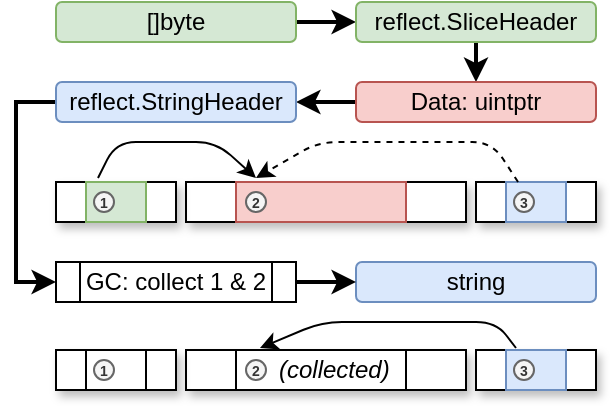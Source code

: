 <mxfile version="13.1.3" type="device"><diagram id="tb5KP4NGmX6y_B8UpuIi" name="Page-1"><mxGraphModel dx="868" dy="448" grid="1" gridSize="10" guides="1" tooltips="1" connect="1" arrows="1" fold="1" page="1" pageScale="1" pageWidth="1169" pageHeight="827" math="0" shadow="0"><root><mxCell id="0"/><mxCell id="1" parent="0"/><mxCell id="6dwACaImqM_ox17DxsKs-31" style="edgeStyle=orthogonalEdgeStyle;rounded=0;orthogonalLoop=1;jettySize=auto;html=1;exitX=1;exitY=0.5;exitDx=0;exitDy=0;entryX=0;entryY=0.5;entryDx=0;entryDy=0;strokeWidth=2;" edge="1" parent="1" source="6dwACaImqM_ox17DxsKs-1" target="6dwACaImqM_ox17DxsKs-2"><mxGeometry relative="1" as="geometry"/></mxCell><mxCell id="6dwACaImqM_ox17DxsKs-1" value="[]byte" style="rounded=1;whiteSpace=wrap;html=1;fillColor=#d5e8d4;strokeColor=#82b366;" vertex="1" parent="1"><mxGeometry x="520" y="120" width="120" height="20" as="geometry"/></mxCell><mxCell id="6dwACaImqM_ox17DxsKs-32" style="edgeStyle=orthogonalEdgeStyle;rounded=0;orthogonalLoop=1;jettySize=auto;html=1;exitX=0.5;exitY=1;exitDx=0;exitDy=0;entryX=0.5;entryY=0;entryDx=0;entryDy=0;strokeWidth=2;" edge="1" parent="1" source="6dwACaImqM_ox17DxsKs-2" target="6dwACaImqM_ox17DxsKs-3"><mxGeometry relative="1" as="geometry"/></mxCell><mxCell id="6dwACaImqM_ox17DxsKs-2" value="reflect.SliceHeader" style="rounded=1;whiteSpace=wrap;html=1;fillColor=#d5e8d4;strokeColor=#82b366;" vertex="1" parent="1"><mxGeometry x="670" y="120" width="120" height="20" as="geometry"/></mxCell><mxCell id="6dwACaImqM_ox17DxsKs-36" style="edgeStyle=orthogonalEdgeStyle;rounded=0;orthogonalLoop=1;jettySize=auto;html=1;exitX=0;exitY=0.5;exitDx=0;exitDy=0;entryX=1;entryY=0.5;entryDx=0;entryDy=0;strokeWidth=2;" edge="1" parent="1" source="6dwACaImqM_ox17DxsKs-3" target="6dwACaImqM_ox17DxsKs-4"><mxGeometry relative="1" as="geometry"/></mxCell><mxCell id="6dwACaImqM_ox17DxsKs-3" value="Data: uintptr" style="rounded=1;whiteSpace=wrap;html=1;fillColor=#f8cecc;strokeColor=#b85450;" vertex="1" parent="1"><mxGeometry x="670" y="160" width="120" height="20" as="geometry"/></mxCell><mxCell id="6dwACaImqM_ox17DxsKs-34" style="edgeStyle=orthogonalEdgeStyle;rounded=0;orthogonalLoop=1;jettySize=auto;html=1;exitX=0;exitY=0.5;exitDx=0;exitDy=0;entryX=0;entryY=0.5;entryDx=0;entryDy=0;strokeWidth=2;" edge="1" parent="1" source="6dwACaImqM_ox17DxsKs-4" target="6dwACaImqM_ox17DxsKs-6"><mxGeometry relative="1" as="geometry"/></mxCell><mxCell id="6dwACaImqM_ox17DxsKs-4" value="reflect.StringHeader" style="rounded=1;whiteSpace=wrap;html=1;fillColor=#dae8fc;strokeColor=#6c8ebf;" vertex="1" parent="1"><mxGeometry x="520" y="160" width="120" height="20" as="geometry"/></mxCell><mxCell id="6dwACaImqM_ox17DxsKs-5" value="string" style="rounded=1;whiteSpace=wrap;html=1;fillColor=#dae8fc;strokeColor=#6c8ebf;" vertex="1" parent="1"><mxGeometry x="670" y="250" width="120" height="20" as="geometry"/></mxCell><mxCell id="6dwACaImqM_ox17DxsKs-30" style="edgeStyle=orthogonalEdgeStyle;rounded=0;orthogonalLoop=1;jettySize=auto;html=1;exitX=1;exitY=0.5;exitDx=0;exitDy=0;entryX=0;entryY=0.5;entryDx=0;entryDy=0;strokeWidth=2;" edge="1" parent="1" source="6dwACaImqM_ox17DxsKs-6" target="6dwACaImqM_ox17DxsKs-5"><mxGeometry relative="1" as="geometry"/></mxCell><mxCell id="6dwACaImqM_ox17DxsKs-6" value="GC: collect 1 &amp;amp; 2" style="shape=process;whiteSpace=wrap;html=1;backgroundOutline=1;" vertex="1" parent="1"><mxGeometry x="520" y="250" width="120" height="20" as="geometry"/></mxCell><mxCell id="6dwACaImqM_ox17DxsKs-7" value="" style="rounded=0;whiteSpace=wrap;html=1;strokeColor=#000000;comic=0;shadow=1;" vertex="1" parent="1"><mxGeometry x="585" y="210" width="140" height="20" as="geometry"/></mxCell><mxCell id="6dwACaImqM_ox17DxsKs-8" value="" style="rounded=0;whiteSpace=wrap;html=1;strokeColor=#b85450;fillColor=#f8cecc;" vertex="1" parent="1"><mxGeometry x="610" y="210" width="85" height="20" as="geometry"/></mxCell><mxCell id="6dwACaImqM_ox17DxsKs-9" value="" style="verticalLabelPosition=bottom;verticalAlign=top;html=1;shape=mxgraph.basic.rect;fillColor2=none;strokeWidth=1;size=20;indent=5;shadow=1;comic=0;" vertex="1" parent="1"><mxGeometry x="730" y="210" width="60" height="20" as="geometry"/></mxCell><mxCell id="6dwACaImqM_ox17DxsKs-10" value="" style="verticalLabelPosition=bottom;verticalAlign=top;html=1;shape=mxgraph.basic.rect;fillColor2=none;strokeWidth=1;size=20;indent=5;shadow=0;comic=0;fillColor=#dae8fc;strokeColor=#6c8ebf;" vertex="1" parent="1"><mxGeometry x="745" y="210" width="30" height="20" as="geometry"/></mxCell><mxCell id="6dwACaImqM_ox17DxsKs-11" value="" style="verticalLabelPosition=bottom;verticalAlign=top;html=1;shape=mxgraph.basic.rect;fillColor2=none;strokeWidth=1;size=20;indent=5;shadow=1;comic=0;" vertex="1" parent="1"><mxGeometry x="520" y="210" width="60" height="20" as="geometry"/></mxCell><mxCell id="6dwACaImqM_ox17DxsKs-12" value="" style="verticalLabelPosition=bottom;verticalAlign=top;html=1;shape=mxgraph.basic.rect;fillColor2=none;strokeWidth=1;size=20;indent=5;shadow=0;comic=0;fillColor=#d5e8d4;strokeColor=#82b366;" vertex="1" parent="1"><mxGeometry x="535" y="210" width="30" height="20" as="geometry"/></mxCell><mxCell id="6dwACaImqM_ox17DxsKs-13" value="" style="rounded=0;whiteSpace=wrap;html=1;strokeColor=#000000;comic=0;shadow=1;" vertex="1" parent="1"><mxGeometry x="585" y="294" width="140" height="20" as="geometry"/></mxCell><mxCell id="6dwACaImqM_ox17DxsKs-14" value="&lt;i&gt;&amp;nbsp; &amp;nbsp; (collected)&lt;/i&gt;" style="rounded=0;whiteSpace=wrap;html=1;" vertex="1" parent="1"><mxGeometry x="610" y="294" width="85" height="20" as="geometry"/></mxCell><mxCell id="6dwACaImqM_ox17DxsKs-15" value="" style="verticalLabelPosition=bottom;verticalAlign=top;html=1;shape=mxgraph.basic.rect;fillColor2=none;strokeWidth=1;size=20;indent=5;shadow=1;comic=0;" vertex="1" parent="1"><mxGeometry x="730" y="294" width="60" height="20" as="geometry"/></mxCell><mxCell id="6dwACaImqM_ox17DxsKs-16" value="" style="verticalLabelPosition=bottom;verticalAlign=top;html=1;shape=mxgraph.basic.rect;fillColor2=none;strokeWidth=1;size=20;indent=5;shadow=0;comic=0;fillColor=#dae8fc;strokeColor=#6c8ebf;" vertex="1" parent="1"><mxGeometry x="745" y="294" width="30" height="20" as="geometry"/></mxCell><mxCell id="6dwACaImqM_ox17DxsKs-17" value="" style="verticalLabelPosition=bottom;verticalAlign=top;html=1;shape=mxgraph.basic.rect;fillColor2=none;strokeWidth=1;size=20;indent=5;shadow=1;comic=0;" vertex="1" parent="1"><mxGeometry x="520" y="294" width="60" height="20" as="geometry"/></mxCell><mxCell id="6dwACaImqM_ox17DxsKs-21" value="" style="verticalLabelPosition=bottom;verticalAlign=bottom;html=1;shape=mxgraph.basic.rect;fillColor2=none;strokeWidth=1;size=20;indent=5;shadow=0;comic=0;horizontal=1;" vertex="1" parent="1"><mxGeometry x="535" y="294" width="30" height="20" as="geometry"/></mxCell><mxCell id="6dwACaImqM_ox17DxsKs-26" value="" style="endArrow=classic;html=1;entryX=0.141;entryY=-0.05;entryDx=0;entryDy=0;entryPerimeter=0;" edge="1" parent="1" target="6dwACaImqM_ox17DxsKs-14"><mxGeometry width="50" height="50" relative="1" as="geometry"><mxPoint x="750" y="293" as="sourcePoint"/><mxPoint x="690" y="260" as="targetPoint"/><Array as="points"><mxPoint x="740" y="280"/><mxPoint x="653" y="280"/></Array></mxGeometry></mxCell><mxCell id="6dwACaImqM_ox17DxsKs-27" value="" style="endArrow=classic;html=1;exitX=0.267;exitY=0.05;exitDx=0;exitDy=0;exitPerimeter=0;entryX=0.141;entryY=-0.05;entryDx=0;entryDy=0;entryPerimeter=0;dashed=1;" edge="1" parent="1"><mxGeometry width="50" height="50" relative="1" as="geometry"><mxPoint x="751.03" y="210" as="sourcePoint"/><mxPoint x="620.005" y="208" as="targetPoint"/><Array as="points"><mxPoint x="738" y="190"/><mxPoint x="651" y="190"/></Array></mxGeometry></mxCell><mxCell id="6dwACaImqM_ox17DxsKs-28" value="" style="endArrow=classic;html=1;exitX=0.2;exitY=-0.1;exitDx=0;exitDy=0;exitPerimeter=0;" edge="1" parent="1" source="6dwACaImqM_ox17DxsKs-12"><mxGeometry width="50" height="50" relative="1" as="geometry"><mxPoint x="470" y="280" as="sourcePoint"/><mxPoint x="620" y="208" as="targetPoint"/><Array as="points"><mxPoint x="550" y="190"/><mxPoint x="600" y="190"/></Array></mxGeometry></mxCell><mxCell id="6dwACaImqM_ox17DxsKs-37" value="&lt;font style=&quot;font-size: 7px&quot;&gt;&lt;b&gt;1&lt;/b&gt;&lt;/font&gt;" style="ellipse;whiteSpace=wrap;html=1;shadow=0;comic=0;strokeColor=#666666;fillColor=#f5f5f5;fontColor=#333333;verticalAlign=bottom;spacing=-1;" vertex="1" parent="1"><mxGeometry x="539" y="215" width="10" height="10" as="geometry"/></mxCell><mxCell id="6dwACaImqM_ox17DxsKs-39" value="&lt;font style=&quot;font-size: 7px&quot;&gt;&lt;b&gt;2&lt;/b&gt;&lt;/font&gt;" style="ellipse;whiteSpace=wrap;html=1;shadow=0;comic=0;strokeColor=#666666;fillColor=#f5f5f5;fontColor=#333333;verticalAlign=bottom;spacing=-1;" vertex="1" parent="1"><mxGeometry x="615" y="215" width="10" height="10" as="geometry"/></mxCell><mxCell id="6dwACaImqM_ox17DxsKs-40" value="&lt;font style=&quot;font-size: 7px&quot;&gt;&lt;b&gt;3&lt;/b&gt;&lt;/font&gt;" style="ellipse;whiteSpace=wrap;html=1;shadow=0;comic=0;strokeColor=#666666;fillColor=#f5f5f5;fontColor=#333333;verticalAlign=bottom;spacing=-1;" vertex="1" parent="1"><mxGeometry x="749" y="215" width="10" height="10" as="geometry"/></mxCell><mxCell id="6dwACaImqM_ox17DxsKs-42" value="&lt;font style=&quot;font-size: 7px&quot;&gt;&lt;b&gt;1&lt;/b&gt;&lt;/font&gt;" style="ellipse;whiteSpace=wrap;html=1;shadow=0;comic=0;strokeColor=#666666;fillColor=#f5f5f5;fontColor=#333333;verticalAlign=bottom;spacing=-1;" vertex="1" parent="1"><mxGeometry x="539" y="299" width="10" height="10" as="geometry"/></mxCell><mxCell id="6dwACaImqM_ox17DxsKs-43" value="&lt;font style=&quot;font-size: 7px&quot;&gt;&lt;b&gt;2&lt;/b&gt;&lt;/font&gt;" style="ellipse;whiteSpace=wrap;html=1;shadow=0;comic=0;strokeColor=#666666;fillColor=#f5f5f5;fontColor=#333333;verticalAlign=bottom;spacing=-1;" vertex="1" parent="1"><mxGeometry x="615" y="299" width="10" height="10" as="geometry"/></mxCell><mxCell id="6dwACaImqM_ox17DxsKs-44" value="&lt;font style=&quot;font-size: 7px&quot;&gt;&lt;b&gt;3&lt;/b&gt;&lt;/font&gt;" style="ellipse;whiteSpace=wrap;html=1;shadow=0;comic=0;strokeColor=#666666;fillColor=#f5f5f5;fontColor=#333333;verticalAlign=bottom;spacing=-1;" vertex="1" parent="1"><mxGeometry x="749" y="299" width="10" height="10" as="geometry"/></mxCell></root></mxGraphModel></diagram></mxfile>